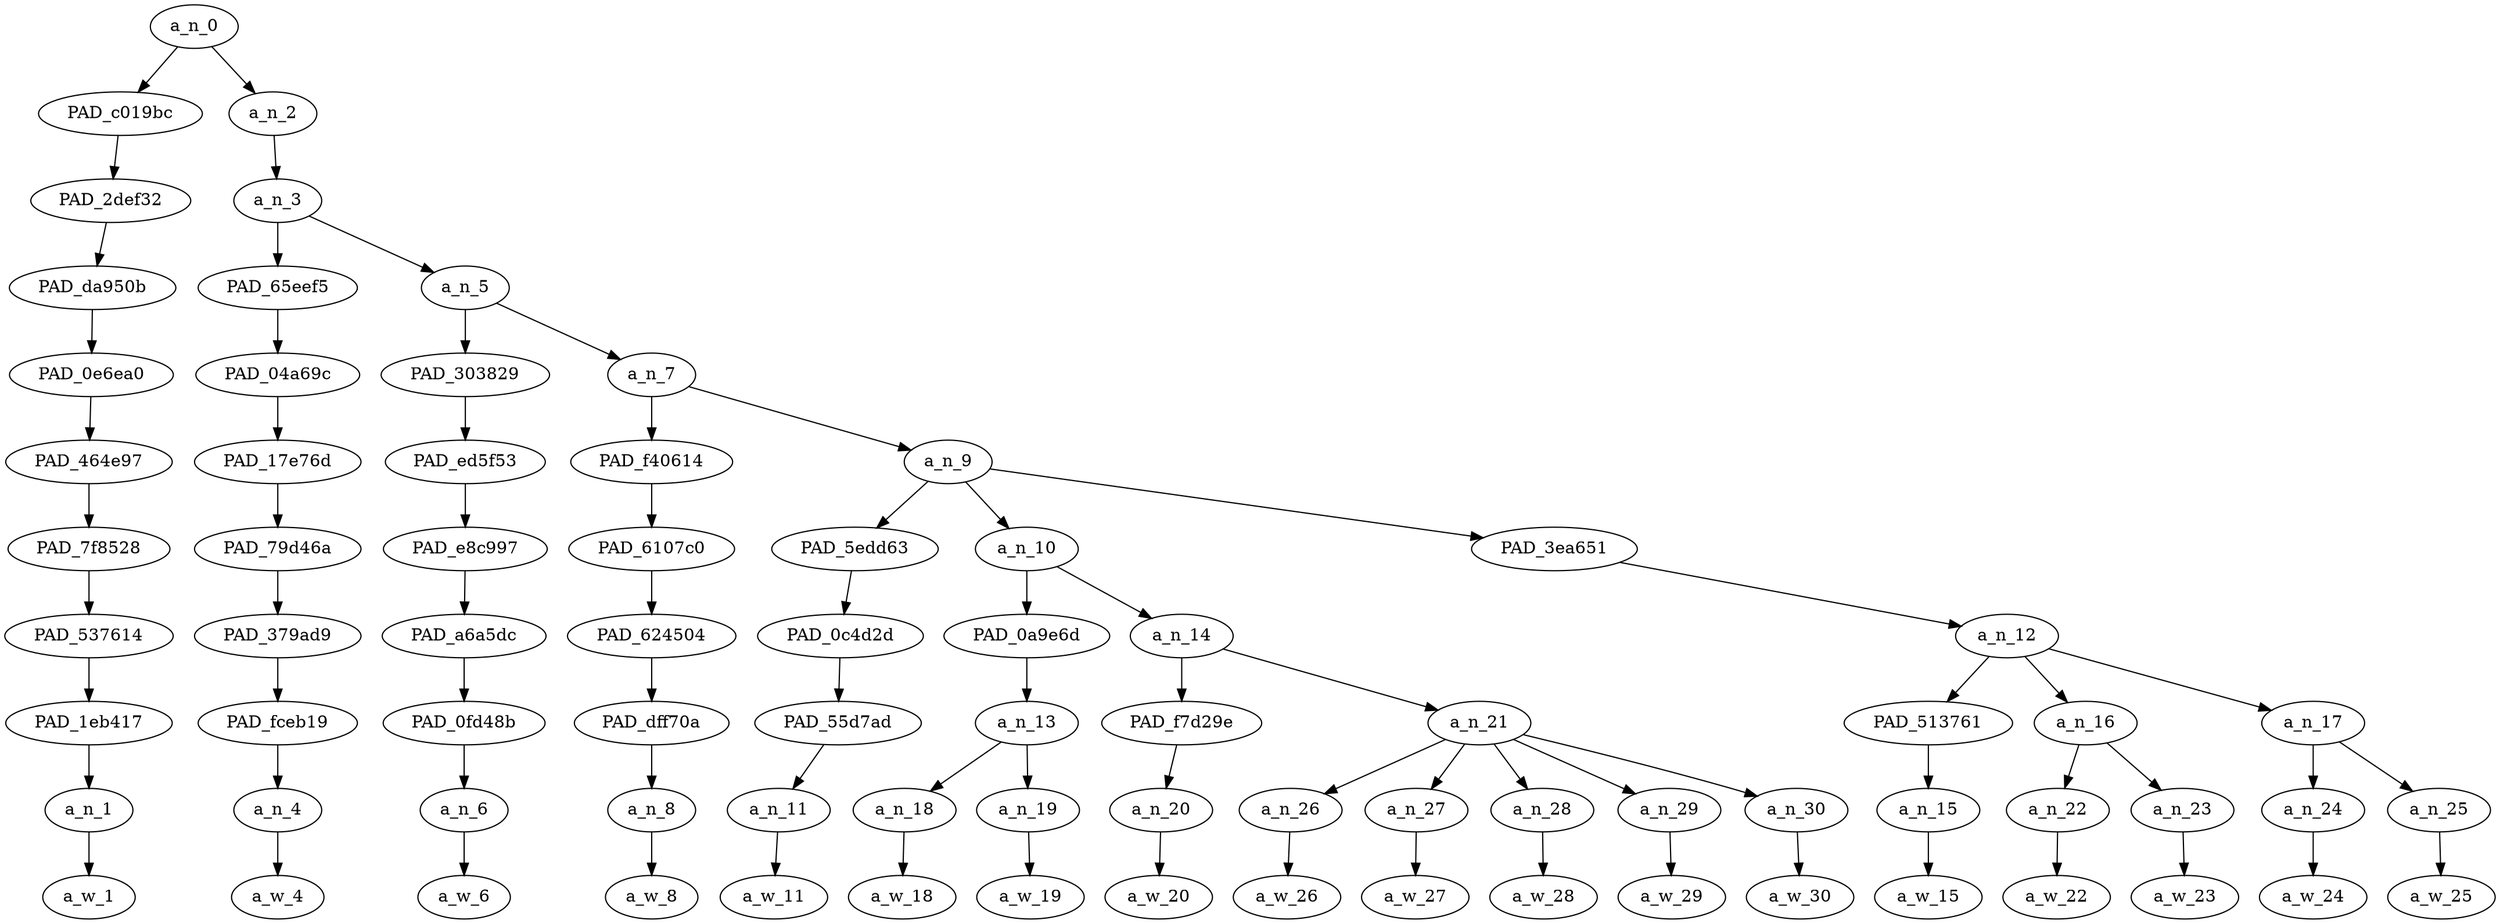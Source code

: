 strict digraph "" {
	a_n_0	[div_dir=1,
		index=0,
		level=10,
		pos="1.3680555555555554,10!",
		text_span="[0, 1, 2, 3, 4, 5, 6, 7, 8, 9, 10, 11, 12, 13, 14, 15, 16, 17]",
		value=1.00000001];
	PAD_c019bc	[div_dir=-1,
		index=0,
		level=9,
		pos="0.0,9!",
		text_span="[0]",
		value=0.04572538];
	a_n_0 -> PAD_c019bc;
	a_n_2	[div_dir=1,
		index=1,
		level=9,
		pos="2.7361111111111107,9!",
		text_span="[1, 2, 3, 4, 5, 6, 7, 8, 9, 10, 11, 12, 13, 14, 15, 16, 17]",
		value=0.95407984];
	a_n_0 -> a_n_2;
	PAD_2def32	[div_dir=-1,
		index=0,
		level=8,
		pos="0.0,8!",
		text_span="[0]",
		value=0.04572538];
	PAD_c019bc -> PAD_2def32;
	PAD_da950b	[div_dir=-1,
		index=0,
		level=7,
		pos="0.0,7!",
		text_span="[0]",
		value=0.04572538];
	PAD_2def32 -> PAD_da950b;
	PAD_0e6ea0	[div_dir=-1,
		index=0,
		level=6,
		pos="0.0,6!",
		text_span="[0]",
		value=0.04572538];
	PAD_da950b -> PAD_0e6ea0;
	PAD_464e97	[div_dir=-1,
		index=0,
		level=5,
		pos="0.0,5!",
		text_span="[0]",
		value=0.04572538];
	PAD_0e6ea0 -> PAD_464e97;
	PAD_7f8528	[div_dir=-1,
		index=0,
		level=4,
		pos="0.0,4!",
		text_span="[0]",
		value=0.04572538];
	PAD_464e97 -> PAD_7f8528;
	PAD_537614	[div_dir=-1,
		index=0,
		level=3,
		pos="0.0,3!",
		text_span="[0]",
		value=0.04572538];
	PAD_7f8528 -> PAD_537614;
	PAD_1eb417	[div_dir=-1,
		index=0,
		level=2,
		pos="0.0,2!",
		text_span="[0]",
		value=0.04572538];
	PAD_537614 -> PAD_1eb417;
	a_n_1	[div_dir=-1,
		index=0,
		level=1,
		pos="0.0,1!",
		text_span="[0]",
		value=0.04572538];
	PAD_1eb417 -> a_n_1;
	a_w_1	[div_dir=0,
		index=0,
		level=0,
		pos="0,0!",
		text_span="[0]",
		value=listen];
	a_n_1 -> a_w_1;
	a_n_3	[div_dir=1,
		index=1,
		level=8,
		pos="2.7361111111111107,8!",
		text_span="[1, 2, 3, 4, 5, 6, 7, 8, 9, 10, 11, 12, 13, 14, 15, 16, 17]",
		value=0.95379047];
	a_n_2 -> a_n_3;
	PAD_65eef5	[div_dir=1,
		index=1,
		level=7,
		pos="1.0,7!",
		text_span="[1]",
		value=0.03216347];
	a_n_3 -> PAD_65eef5;
	a_n_5	[div_dir=1,
		index=2,
		level=7,
		pos="4.472222222222221,7!",
		text_span="[2, 3, 4, 5, 6, 7, 8, 9, 10, 11, 12, 13, 14, 15, 16, 17]",
		value=0.92133764];
	a_n_3 -> a_n_5;
	PAD_04a69c	[div_dir=1,
		index=1,
		level=6,
		pos="1.0,6!",
		text_span="[1]",
		value=0.03216347];
	PAD_65eef5 -> PAD_04a69c;
	PAD_17e76d	[div_dir=1,
		index=1,
		level=5,
		pos="1.0,5!",
		text_span="[1]",
		value=0.03216347];
	PAD_04a69c -> PAD_17e76d;
	PAD_79d46a	[div_dir=1,
		index=1,
		level=4,
		pos="1.0,4!",
		text_span="[1]",
		value=0.03216347];
	PAD_17e76d -> PAD_79d46a;
	PAD_379ad9	[div_dir=1,
		index=1,
		level=3,
		pos="1.0,3!",
		text_span="[1]",
		value=0.03216347];
	PAD_79d46a -> PAD_379ad9;
	PAD_fceb19	[div_dir=1,
		index=1,
		level=2,
		pos="1.0,2!",
		text_span="[1]",
		value=0.03216347];
	PAD_379ad9 -> PAD_fceb19;
	a_n_4	[div_dir=1,
		index=1,
		level=1,
		pos="1.0,1!",
		text_span="[1]",
		value=0.03216347];
	PAD_fceb19 -> a_n_4;
	a_w_4	[div_dir=0,
		index=1,
		level=0,
		pos="1,0!",
		text_span="[1]",
		value=i];
	a_n_4 -> a_w_4;
	PAD_303829	[div_dir=-1,
		index=2,
		level=6,
		pos="2.0,6!",
		text_span="[2]",
		value=0.03025260];
	a_n_5 -> PAD_303829;
	a_n_7	[div_dir=1,
		index=3,
		level=6,
		pos="6.944444444444444,6!",
		text_span="[3, 4, 5, 6, 7, 8, 9, 10, 11, 12, 13, 14, 15, 16, 17]",
		value=0.89083251];
	a_n_5 -> a_n_7;
	PAD_ed5f53	[div_dir=-1,
		index=2,
		level=5,
		pos="2.0,5!",
		text_span="[2]",
		value=0.03025260];
	PAD_303829 -> PAD_ed5f53;
	PAD_e8c997	[div_dir=-1,
		index=2,
		level=4,
		pos="2.0,4!",
		text_span="[2]",
		value=0.03025260];
	PAD_ed5f53 -> PAD_e8c997;
	PAD_a6a5dc	[div_dir=-1,
		index=2,
		level=3,
		pos="2.0,3!",
		text_span="[2]",
		value=0.03025260];
	PAD_e8c997 -> PAD_a6a5dc;
	PAD_0fd48b	[div_dir=-1,
		index=2,
		level=2,
		pos="2.0,2!",
		text_span="[2]",
		value=0.03025260];
	PAD_a6a5dc -> PAD_0fd48b;
	a_n_6	[div_dir=-1,
		index=2,
		level=1,
		pos="2.0,1!",
		text_span="[2]",
		value=0.03025260];
	PAD_0fd48b -> a_n_6;
	a_w_6	[div_dir=0,
		index=2,
		level=0,
		pos="2,0!",
		text_span="[2]",
		value=know];
	a_n_6 -> a_w_6;
	PAD_f40614	[div_dir=1,
		index=3,
		level=5,
		pos="3.0,5!",
		text_span="[3]",
		value=0.02606332];
	a_n_7 -> PAD_f40614;
	a_n_9	[div_dir=1,
		index=4,
		level=5,
		pos="10.888888888888888,5!",
		text_span="[4, 5, 6, 7, 8, 9, 10, 11, 12, 13, 14, 15, 16, 17]",
		value=0.86446568];
	a_n_7 -> a_n_9;
	PAD_6107c0	[div_dir=1,
		index=3,
		level=4,
		pos="3.0,4!",
		text_span="[3]",
		value=0.02606332];
	PAD_f40614 -> PAD_6107c0;
	PAD_624504	[div_dir=1,
		index=3,
		level=3,
		pos="3.0,3!",
		text_span="[3]",
		value=0.02606332];
	PAD_6107c0 -> PAD_624504;
	PAD_dff70a	[div_dir=1,
		index=3,
		level=2,
		pos="3.0,2!",
		text_span="[3]",
		value=0.02606332];
	PAD_624504 -> PAD_dff70a;
	a_n_8	[div_dir=1,
		index=3,
		level=1,
		pos="3.0,1!",
		text_span="[3]",
		value=0.02606332];
	PAD_dff70a -> a_n_8;
	a_w_8	[div_dir=0,
		index=3,
		level=0,
		pos="3,0!",
		text_span="[3]",
		value=that];
	a_n_8 -> a_w_8;
	PAD_5edd63	[div_dir=1,
		index=5,
		level=4,
		pos="12.0,4!",
		text_span="[12]",
		value=0.03261410];
	a_n_9 -> PAD_5edd63;
	a_n_10	[div_dir=1,
		index=4,
		level=4,
		pos="6.0,4!",
		text_span="[4, 5, 6, 7, 8, 9, 10, 11]",
		value=0.64660619];
	a_n_9 -> a_n_10;
	PAD_3ea651	[div_dir=1,
		index=6,
		level=4,
		pos="14.666666666666666,4!",
		text_span="[13, 14, 15, 16, 17]",
		value=0.18493312];
	a_n_9 -> PAD_3ea651;
	PAD_0c4d2d	[div_dir=1,
		index=6,
		level=3,
		pos="12.0,3!",
		text_span="[12]",
		value=0.03261410];
	PAD_5edd63 -> PAD_0c4d2d;
	PAD_55d7ad	[div_dir=1,
		index=7,
		level=2,
		pos="12.0,2!",
		text_span="[12]",
		value=0.03261410];
	PAD_0c4d2d -> PAD_55d7ad;
	a_n_11	[div_dir=1,
		index=12,
		level=1,
		pos="12.0,1!",
		text_span="[12]",
		value=0.03261410];
	PAD_55d7ad -> a_n_11;
	a_w_11	[div_dir=0,
		index=12,
		level=0,
		pos="12,0!",
		text_span="[12]",
		value=but];
	a_n_11 -> a_w_11;
	PAD_0a9e6d	[div_dir=1,
		index=4,
		level=3,
		pos="4.5,3!",
		text_span="[4, 5]",
		value=0.15388929];
	a_n_10 -> PAD_0a9e6d;
	a_n_14	[div_dir=1,
		index=5,
		level=3,
		pos="7.5,3!",
		text_span="[6, 7, 8, 9, 10, 11]",
		value=0.49252711];
	a_n_10 -> a_n_14;
	a_n_13	[div_dir=1,
		index=4,
		level=2,
		pos="4.5,2!",
		text_span="[4, 5]",
		value=0.15388929];
	PAD_0a9e6d -> a_n_13;
	a_n_18	[div_dir=1,
		index=4,
		level=1,
		pos="4.0,1!",
		text_span="[4]",
		value=0.05790566];
	a_n_13 -> a_n_18;
	a_n_19	[div_dir=1,
		index=5,
		level=1,
		pos="5.0,1!",
		text_span="[5]",
		value=0.09563387];
	a_n_13 -> a_n_19;
	a_w_18	[div_dir=0,
		index=4,
		level=0,
		pos="4,0!",
		text_span="[4]",
		value=john];
	a_n_18 -> a_w_18;
	a_w_19	[div_dir=0,
		index=5,
		level=0,
		pos="5,0!",
		text_span="[5]",
		value=mayer];
	a_n_19 -> a_w_19;
	PAD_f7d29e	[div_dir=-1,
		index=5,
		level=2,
		pos="6.0,2!",
		text_span="[6]",
		value=0.03057154];
	a_n_14 -> PAD_f7d29e;
	a_n_21	[div_dir=1,
		index=6,
		level=2,
		pos="9.0,2!",
		text_span="[7, 8, 9, 10, 11]",
		value=0.46193444];
	a_n_14 -> a_n_21;
	a_n_20	[div_dir=-1,
		index=6,
		level=1,
		pos="6.0,1!",
		text_span="[6]",
		value=0.03057154];
	PAD_f7d29e -> a_n_20;
	a_w_20	[div_dir=0,
		index=6,
		level=0,
		pos="6,0!",
		text_span="[6]",
		value=is];
	a_n_20 -> a_w_20;
	a_n_26	[div_dir=-1,
		index=7,
		level=1,
		pos="7.0,1!",
		text_span="[7]",
		value=0.03492055];
	a_n_21 -> a_n_26;
	a_n_27	[div_dir=1,
		index=8,
		level=1,
		pos="8.0,1!",
		text_span="[8]",
		value=0.07181283];
	a_n_21 -> a_n_27;
	a_n_28	[div_dir=1,
		index=9,
		level=1,
		pos="9.0,1!",
		text_span="[9]",
		value=0.15051938];
	a_n_21 -> a_n_28;
	a_n_29	[div_dir=-1,
		index=10,
		level=1,
		pos="10.0,1!",
		text_span="[10]",
		value=0.12743856];
	a_n_21 -> a_n_29;
	a_n_30	[div_dir=1,
		index=11,
		level=1,
		pos="11.0,1!",
		text_span="[11]",
		value=0.07721543];
	a_n_21 -> a_n_30;
	a_w_26	[div_dir=0,
		index=7,
		level=0,
		pos="7,0!",
		text_span="[7]",
		value=the];
	a_n_26 -> a_w_26;
	a_w_27	[div_dir=0,
		index=8,
		level=0,
		pos="8,0!",
		text_span="[8]",
		value=biggest];
	a_n_27 -> a_w_27;
	a_w_28	[div_dir=0,
		index=9,
		level=0,
		pos="9,0!",
		text_span="[9]",
		value=white];
	a_n_28 -> a_w_28;
	a_w_29	[div_dir=0,
		index=10,
		level=0,
		pos="10,0!",
		text_span="[10]",
		value=bitch];
	a_n_29 -> a_w_29;
	a_w_30	[div_dir=0,
		index=11,
		level=0,
		pos="11,0!",
		text_span="[11]",
		value=mood];
	a_n_30 -> a_w_30;
	a_n_12	[div_dir=1,
		index=7,
		level=3,
		pos="14.666666666666666,3!",
		text_span="[13, 14, 15, 16, 17]",
		value=0.18493312];
	PAD_3ea651 -> a_n_12;
	PAD_513761	[div_dir=1,
		index=8,
		level=2,
		pos="13.0,2!",
		text_span="[13]",
		value=0.03351524];
	a_n_12 -> PAD_513761;
	a_n_16	[div_dir=1,
		index=9,
		level=2,
		pos="14.5,2!",
		text_span="[14, 15]",
		value=0.08877904];
	a_n_12 -> a_n_16;
	a_n_17	[div_dir=-1,
		index=10,
		level=2,
		pos="16.5,2!",
		text_span="[16, 17]",
		value=0.06239556];
	a_n_12 -> a_n_17;
	a_n_15	[div_dir=1,
		index=13,
		level=1,
		pos="13.0,1!",
		text_span="[13]",
		value=0.03351524];
	PAD_513761 -> a_n_15;
	a_w_15	[div_dir=0,
		index=13,
		level=0,
		pos="13,0!",
		text_span="[13]",
		value=sometimes];
	a_n_15 -> a_w_15;
	a_n_22	[div_dir=1,
		index=14,
		level=1,
		pos="14.0,1!",
		text_span="[14]",
		value=0.03237459];
	a_n_16 -> a_n_22;
	a_n_23	[div_dir=1,
		index=15,
		level=1,
		pos="15.0,1!",
		text_span="[15]",
		value=0.05601015];
	a_n_16 -> a_n_23;
	a_w_22	[div_dir=0,
		index=14,
		level=0,
		pos="14,0!",
		text_span="[14]",
		value=his];
	a_n_22 -> a_w_22;
	a_w_23	[div_dir=0,
		index=15,
		level=0,
		pos="15,0!",
		text_span="[15]",
		value=music];
	a_n_23 -> a_w_23;
	a_n_24	[div_dir=-1,
		index=16,
		level=1,
		pos="16.0,1!",
		text_span="[16]",
		value=0.02603770];
	a_n_17 -> a_n_24;
	a_n_25	[div_dir=1,
		index=17,
		level=1,
		pos="17.0,1!",
		text_span="[17]",
		value=0.03633087];
	a_n_17 -> a_n_25;
	a_w_24	[div_dir=0,
		index=16,
		level=0,
		pos="16,0!",
		text_span="[16]",
		value=be];
	a_n_24 -> a_w_24;
	a_w_25	[div_dir=0,
		index=17,
		level=0,
		pos="17,0!",
		text_span="[17]",
		value=hitting];
	a_n_25 -> a_w_25;
}
